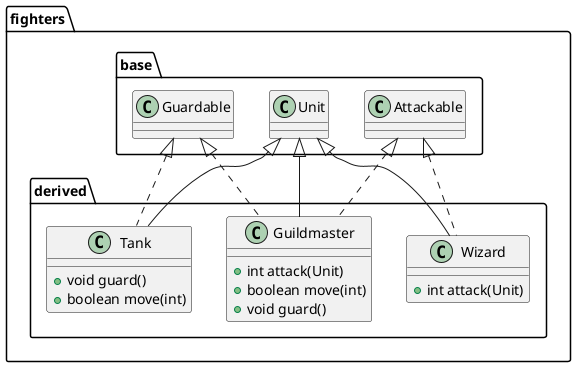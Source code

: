 @startuml
class fighters.derived.Wizard {
+ int attack(Unit)
}
class fighters.derived.Guildmaster {
+ int attack(Unit)
+ boolean move(int)
+ void guard()
}
class fighters.derived.Tank {
+ void guard()
+ boolean move(int)
}


fighters.base.Attackable <|.. fighters.derived.Wizard
fighters.base.Unit <|-- fighters.derived.Wizard
fighters.base.Attackable <|.. fighters.derived.Guildmaster
fighters.base.Guardable <|.. fighters.derived.Guildmaster
fighters.base.Unit <|-- fighters.derived.Guildmaster
fighters.base.Guardable <|.. fighters.derived.Tank
fighters.base.Unit <|-- fighters.derived.Tank
@enduml